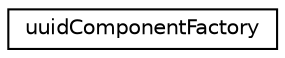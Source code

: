 digraph "Graphical Class Hierarchy"
{
  edge [fontname="Helvetica",fontsize="10",labelfontname="Helvetica",labelfontsize="10"];
  node [fontname="Helvetica",fontsize="10",shape=record];
  rankdir="LR";
  Node1 [label="uuidComponentFactory",height=0.2,width=0.4,color="black", fillcolor="white", style="filled",URL="$classuuidComponentFactory.html",tooltip="The UUID Service Component Factory. "];
}
